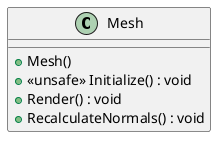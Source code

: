 @startuml
class Mesh {
    + Mesh()
    + <<unsafe>> Initialize() : void
    + Render() : void
    + RecalculateNormals() : void
}
@enduml
